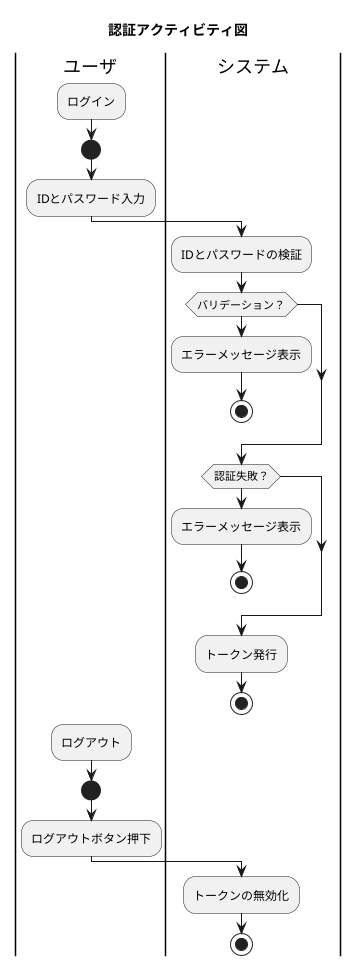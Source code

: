 @startuml 認証アクティビティ図

title 認証アクティビティ図

|ユーザ|
:ログイン;
start

:IDとパスワード入力;

|システム|
:IDとパスワードの検証;
if (バリデーション？) then
  :エラーメッセージ表示;
  stop
endif

if (認証失敗？) then
  :エラーメッセージ表示;
  stop
endif

:トークン発行;
stop

|ユーザ|
:ログアウト;
start

:ログアウトボタン押下;

|システム|
:トークンの無効化;

stop

@enduml
